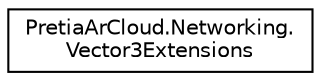 digraph "Graphical Class Hierarchy"
{
 // LATEX_PDF_SIZE
  edge [fontname="Helvetica",fontsize="10",labelfontname="Helvetica",labelfontsize="10"];
  node [fontname="Helvetica",fontsize="10",shape=record];
  rankdir="LR";
  Node0 [label="PretiaArCloud.Networking.\lVector3Extensions",height=0.2,width=0.4,color="black", fillcolor="white", style="filled",URL="$classPretiaArCloud_1_1Networking_1_1Vector3Extensions.html",tooltip=" "];
}
